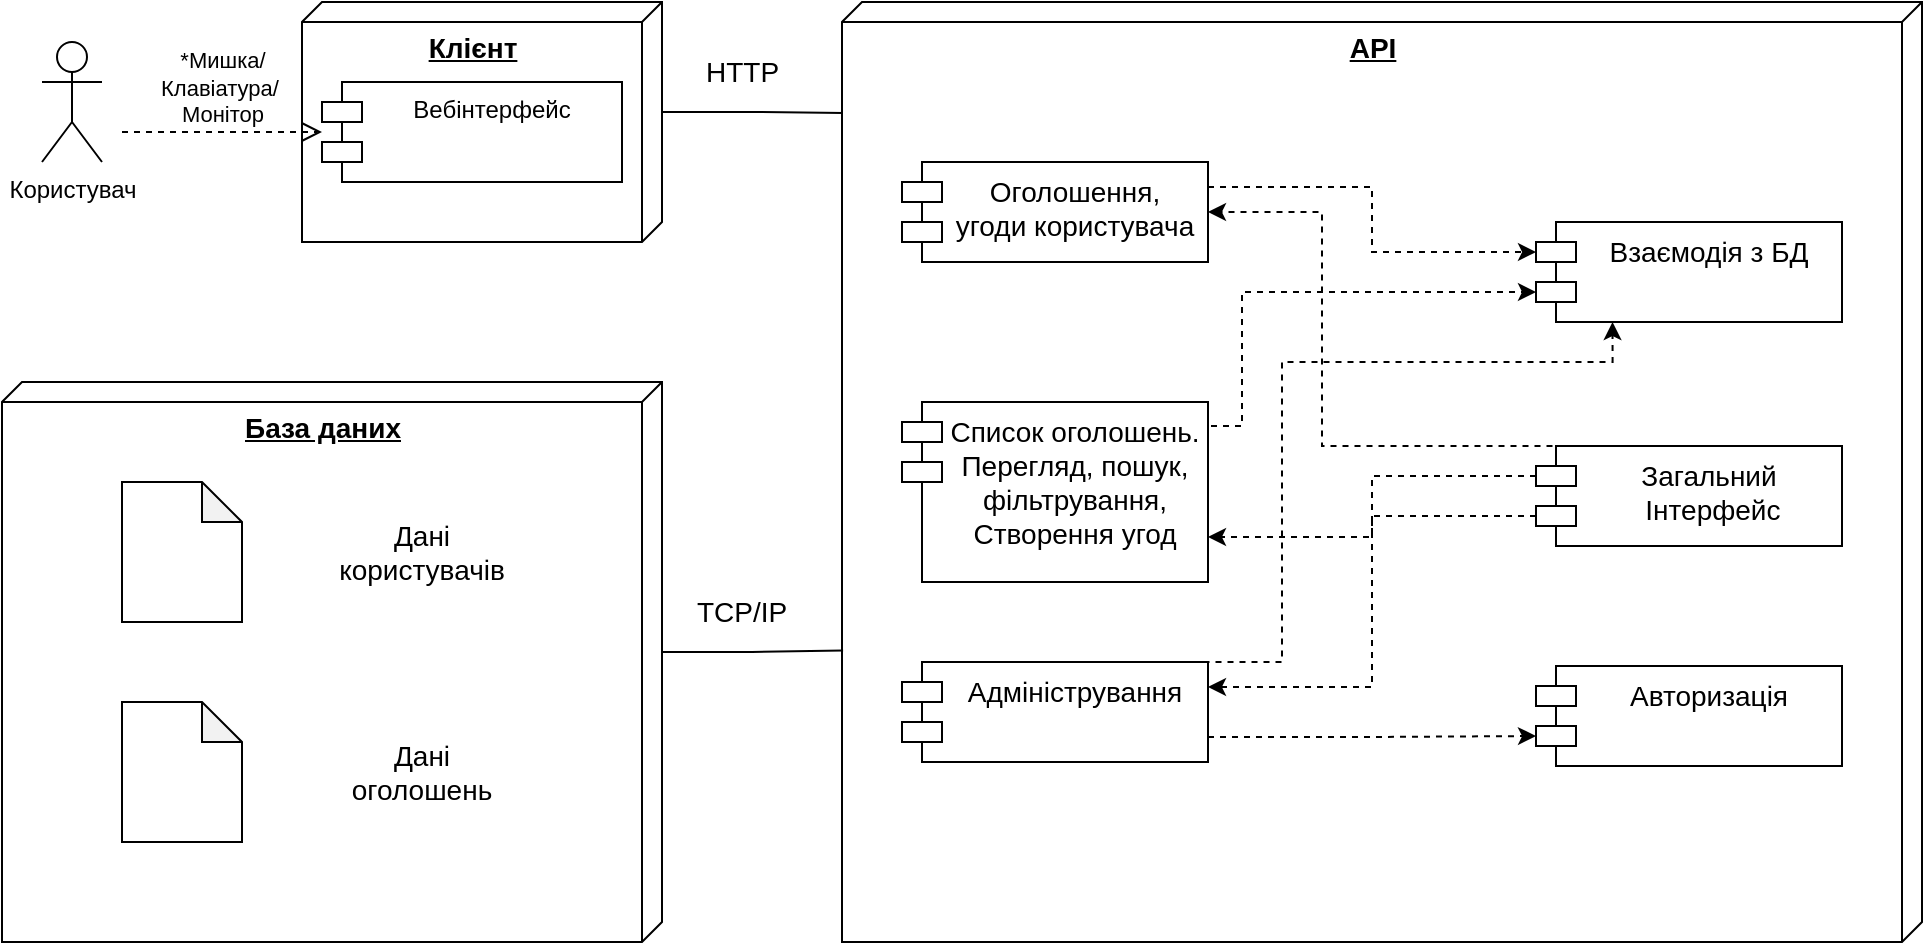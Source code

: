 <mxfile version="18.0.1" type="device"><diagram id="ZG2-rfNAkVQlFMkqerbh" name="Page-1"><mxGraphModel dx="1532" dy="852" grid="1" gridSize="10" guides="1" tooltips="1" connect="1" arrows="1" fold="1" page="1" pageScale="1" pageWidth="827" pageHeight="1169" math="0" shadow="0"><root><mxCell id="0"/><mxCell id="1" parent="0"/><mxCell id="UhQ0Mhj2Re-Y5tDpGrQJ-26" style="edgeStyle=orthogonalEdgeStyle;rounded=0;orthogonalLoop=1;jettySize=auto;html=1;exitX=0;exitY=0;exitDx=55;exitDy=0;exitPerimeter=0;entryX=0.118;entryY=0.998;entryDx=0;entryDy=0;entryPerimeter=0;fontSize=14;endArrow=none;endFill=0;" parent="1" source="UhQ0Mhj2Re-Y5tDpGrQJ-1" target="UhQ0Mhj2Re-Y5tDpGrQJ-5" edge="1"><mxGeometry relative="1" as="geometry"/></mxCell><mxCell id="UhQ0Mhj2Re-Y5tDpGrQJ-1" value="&lt;font style=&quot;font-size: 14px&quot;&gt;&lt;b&gt;Клієнт&lt;/b&gt;&lt;/font&gt;" style="verticalAlign=top;align=center;spacingTop=8;spacingLeft=2;spacingRight=12;shape=cube;size=10;direction=south;fontStyle=4;html=1;" parent="1" vertex="1"><mxGeometry x="70" y="60" width="180" height="120" as="geometry"/></mxCell><mxCell id="UhQ0Mhj2Re-Y5tDpGrQJ-2" value="Вебінтерфейс" style="shape=module;align=left;spacingLeft=20;align=center;verticalAlign=top;" parent="1" vertex="1"><mxGeometry x="80" y="100" width="150" height="50" as="geometry"/></mxCell><mxCell id="UhQ0Mhj2Re-Y5tDpGrQJ-3" value="Користувач" style="shape=umlActor;verticalLabelPosition=bottom;verticalAlign=top;html=1;" parent="1" vertex="1"><mxGeometry x="-60" y="80" width="30" height="60" as="geometry"/></mxCell><mxCell id="UhQ0Mhj2Re-Y5tDpGrQJ-4" value="*Мишка/ &lt;br&gt;Клавіатура/&amp;nbsp;&lt;br&gt;Монітор" style="html=1;verticalAlign=bottom;endArrow=open;dashed=1;endSize=8;rounded=0;" parent="1" target="UhQ0Mhj2Re-Y5tDpGrQJ-2" edge="1"><mxGeometry relative="1" as="geometry"><mxPoint x="-20" y="125" as="sourcePoint"/><mxPoint x="-80" y="124.5" as="targetPoint"/></mxGeometry></mxCell><mxCell id="UhQ0Mhj2Re-Y5tDpGrQJ-5" value="&lt;b&gt;&lt;font style=&quot;font-size: 14px&quot;&gt;API&lt;/font&gt;&lt;/b&gt;" style="verticalAlign=top;align=center;spacingTop=8;spacingLeft=2;spacingRight=12;shape=cube;size=10;direction=south;fontStyle=4;html=1;" parent="1" vertex="1"><mxGeometry x="340" y="60" width="540" height="470" as="geometry"/></mxCell><mxCell id="UhQ0Mhj2Re-Y5tDpGrQJ-7" value="Взаємодія з БД" style="shape=module;align=left;spacingLeft=20;align=center;verticalAlign=top;fontSize=14;" parent="1" vertex="1"><mxGeometry x="687" y="170" width="153" height="50" as="geometry"/></mxCell><mxCell id="UhQ0Mhj2Re-Y5tDpGrQJ-17" style="edgeStyle=orthogonalEdgeStyle;rounded=0;orthogonalLoop=1;jettySize=auto;html=1;exitX=0;exitY=0;exitDx=0;exitDy=35;exitPerimeter=0;entryX=1;entryY=0.25;entryDx=0;entryDy=0;dashed=1;fontSize=14;" parent="1" source="UhQ0Mhj2Re-Y5tDpGrQJ-8" target="UhQ0Mhj2Re-Y5tDpGrQJ-10" edge="1"><mxGeometry relative="1" as="geometry"/></mxCell><mxCell id="YJ-O-otPuO6zKZmdG15w-5" style="edgeStyle=orthogonalEdgeStyle;rounded=0;orthogonalLoop=1;jettySize=auto;html=1;exitX=0;exitY=0;exitDx=0;exitDy=15;exitPerimeter=0;entryX=1;entryY=0.75;entryDx=0;entryDy=0;dashed=1;" parent="1" source="UhQ0Mhj2Re-Y5tDpGrQJ-8" target="YJ-O-otPuO6zKZmdG15w-2" edge="1"><mxGeometry relative="1" as="geometry"/></mxCell><mxCell id="YJ-O-otPuO6zKZmdG15w-6" style="edgeStyle=orthogonalEdgeStyle;rounded=0;orthogonalLoop=1;jettySize=auto;html=1;exitX=0.25;exitY=0;exitDx=0;exitDy=0;entryX=1;entryY=0.5;entryDx=0;entryDy=0;dashed=1;" parent="1" source="UhQ0Mhj2Re-Y5tDpGrQJ-8" target="YJ-O-otPuO6zKZmdG15w-1" edge="1"><mxGeometry relative="1" as="geometry"><Array as="points"><mxPoint x="580" y="282"/><mxPoint x="580" y="165"/></Array></mxGeometry></mxCell><mxCell id="UhQ0Mhj2Re-Y5tDpGrQJ-8" value="Загальний&#10; Інтерфейс" style="shape=module;align=left;spacingLeft=20;align=center;verticalAlign=top;fontSize=14;" parent="1" vertex="1"><mxGeometry x="687" y="282" width="153" height="50" as="geometry"/></mxCell><mxCell id="UhQ0Mhj2Re-Y5tDpGrQJ-9" value="Авторизація" style="shape=module;align=left;spacingLeft=20;align=center;verticalAlign=top;fontSize=14;" parent="1" vertex="1"><mxGeometry x="687" y="392" width="153" height="50" as="geometry"/></mxCell><mxCell id="UhQ0Mhj2Re-Y5tDpGrQJ-16" style="edgeStyle=orthogonalEdgeStyle;rounded=0;orthogonalLoop=1;jettySize=auto;html=1;exitX=0.75;exitY=0;exitDx=0;exitDy=0;entryX=0.25;entryY=1;entryDx=0;entryDy=0;fontSize=14;dashed=1;" parent="1" source="UhQ0Mhj2Re-Y5tDpGrQJ-10" target="UhQ0Mhj2Re-Y5tDpGrQJ-7" edge="1"><mxGeometry relative="1" as="geometry"><Array as="points"><mxPoint x="560" y="390"/><mxPoint x="560" y="240"/><mxPoint x="725" y="240"/></Array></mxGeometry></mxCell><mxCell id="UhQ0Mhj2Re-Y5tDpGrQJ-18" style="edgeStyle=orthogonalEdgeStyle;rounded=0;orthogonalLoop=1;jettySize=auto;html=1;exitX=1;exitY=0.75;exitDx=0;exitDy=0;entryX=0;entryY=0;entryDx=0;entryDy=35;entryPerimeter=0;dashed=1;fontSize=14;" parent="1" source="UhQ0Mhj2Re-Y5tDpGrQJ-10" target="UhQ0Mhj2Re-Y5tDpGrQJ-9" edge="1"><mxGeometry relative="1" as="geometry"/></mxCell><mxCell id="UhQ0Mhj2Re-Y5tDpGrQJ-10" value="Адміністрування" style="shape=module;align=left;spacingLeft=20;align=center;verticalAlign=top;fontSize=14;" parent="1" vertex="1"><mxGeometry x="370" y="390" width="153" height="50" as="geometry"/></mxCell><mxCell id="UhQ0Mhj2Re-Y5tDpGrQJ-27" style="edgeStyle=orthogonalEdgeStyle;rounded=0;orthogonalLoop=1;jettySize=auto;html=1;exitX=0;exitY=0;exitDx=135;exitDy=0;exitPerimeter=0;entryX=0.69;entryY=0.999;entryDx=0;entryDy=0;entryPerimeter=0;fontSize=14;endArrow=none;endFill=0;" parent="1" source="UhQ0Mhj2Re-Y5tDpGrQJ-19" target="UhQ0Mhj2Re-Y5tDpGrQJ-5" edge="1"><mxGeometry relative="1" as="geometry"/></mxCell><mxCell id="UhQ0Mhj2Re-Y5tDpGrQJ-19" value="&lt;b&gt;База даних&lt;/b&gt;" style="verticalAlign=top;align=center;spacingTop=8;spacingLeft=2;spacingRight=12;shape=cube;size=10;direction=south;fontStyle=4;html=1;fontSize=14;" parent="1" vertex="1"><mxGeometry x="-80" y="250" width="330" height="280" as="geometry"/></mxCell><mxCell id="UhQ0Mhj2Re-Y5tDpGrQJ-21" value="" style="shape=note;whiteSpace=wrap;html=1;backgroundOutline=1;darkOpacity=0.05;fontSize=14;align=center;size=20;" parent="1" vertex="1"><mxGeometry x="-20" y="300" width="60" height="70" as="geometry"/></mxCell><mxCell id="UhQ0Mhj2Re-Y5tDpGrQJ-22" value="" style="shape=note;whiteSpace=wrap;html=1;backgroundOutline=1;darkOpacity=0.05;fontSize=14;align=center;size=20;" parent="1" vertex="1"><mxGeometry x="-20" y="410" width="60" height="70" as="geometry"/></mxCell><mxCell id="UhQ0Mhj2Re-Y5tDpGrQJ-23" value="Дані користувачів" style="text;html=1;strokeColor=none;fillColor=none;align=center;verticalAlign=middle;whiteSpace=wrap;rounded=0;fontSize=14;" parent="1" vertex="1"><mxGeometry x="80" y="320" width="100" height="30" as="geometry"/></mxCell><mxCell id="UhQ0Mhj2Re-Y5tDpGrQJ-25" value="Дані оголошень" style="text;html=1;strokeColor=none;fillColor=none;align=center;verticalAlign=middle;whiteSpace=wrap;rounded=0;fontSize=14;" parent="1" vertex="1"><mxGeometry x="80" y="430" width="100" height="30" as="geometry"/></mxCell><mxCell id="UhQ0Mhj2Re-Y5tDpGrQJ-28" value="TCP/IP" style="text;html=1;strokeColor=none;fillColor=none;align=center;verticalAlign=middle;whiteSpace=wrap;rounded=0;fontSize=14;" parent="1" vertex="1"><mxGeometry x="260" y="350" width="60" height="30" as="geometry"/></mxCell><mxCell id="UhQ0Mhj2Re-Y5tDpGrQJ-29" value="&lt;div style=&quot;text-align: center&quot;&gt;&lt;font face=&quot;helvetica&quot;&gt;HTTP&lt;/font&gt;&lt;/div&gt;&lt;div style=&quot;text-align: center&quot;&gt;&lt;font face=&quot;helvetica&quot;&gt;&lt;br&gt;&lt;/font&gt;&lt;/div&gt;" style="text;whiteSpace=wrap;html=1;fontSize=14;" parent="1" vertex="1"><mxGeometry x="270" y="80" width="70" height="30" as="geometry"/></mxCell><mxCell id="YJ-O-otPuO6zKZmdG15w-3" style="edgeStyle=orthogonalEdgeStyle;rounded=0;orthogonalLoop=1;jettySize=auto;html=1;exitX=1;exitY=0.25;exitDx=0;exitDy=0;entryX=0;entryY=0;entryDx=0;entryDy=15;entryPerimeter=0;dashed=1;" parent="1" source="YJ-O-otPuO6zKZmdG15w-1" target="UhQ0Mhj2Re-Y5tDpGrQJ-7" edge="1"><mxGeometry relative="1" as="geometry"/></mxCell><mxCell id="YJ-O-otPuO6zKZmdG15w-1" value="Оголошення,&#10;угоди користувача" style="shape=module;align=left;spacingLeft=20;align=center;verticalAlign=top;fontSize=14;" parent="1" vertex="1"><mxGeometry x="370" y="140" width="153" height="50" as="geometry"/></mxCell><mxCell id="YJ-O-otPuO6zKZmdG15w-4" style="edgeStyle=orthogonalEdgeStyle;rounded=0;orthogonalLoop=1;jettySize=auto;html=1;exitX=1;exitY=0.25;exitDx=0;exitDy=0;entryX=0;entryY=0;entryDx=0;entryDy=35;entryPerimeter=0;dashed=1;" parent="1" source="YJ-O-otPuO6zKZmdG15w-2" target="UhQ0Mhj2Re-Y5tDpGrQJ-7" edge="1"><mxGeometry relative="1" as="geometry"><Array as="points"><mxPoint x="540" y="272"/><mxPoint x="540" y="205"/></Array></mxGeometry></mxCell><mxCell id="YJ-O-otPuO6zKZmdG15w-2" value="Список оголошень.&#10;Перегляд, пошук,&#10;фільтрування,&#10;Створення угод" style="shape=module;align=left;spacingLeft=20;align=center;verticalAlign=top;fontSize=14;" parent="1" vertex="1"><mxGeometry x="370" y="260" width="153" height="90" as="geometry"/></mxCell></root></mxGraphModel></diagram></mxfile>